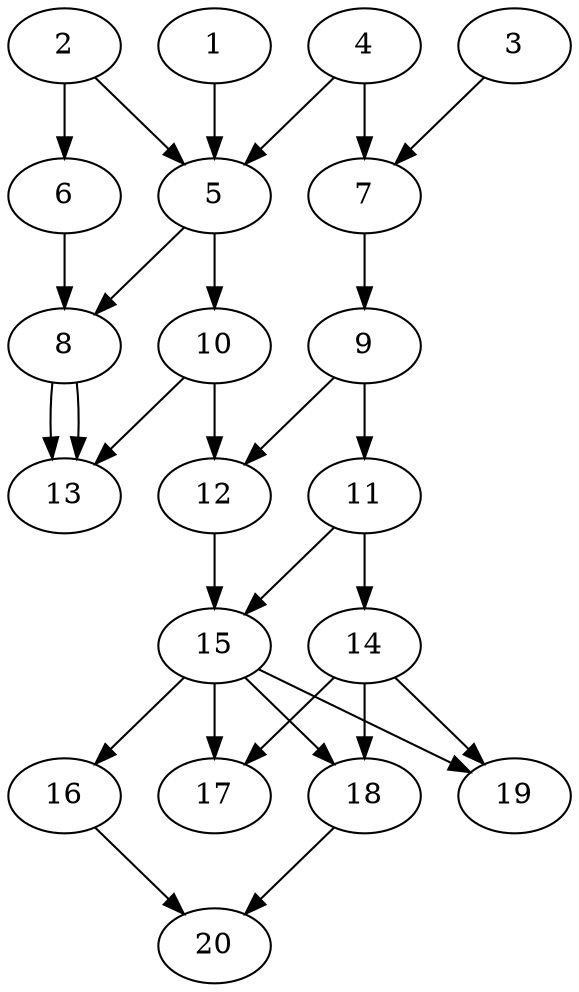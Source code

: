 // DAG automatically generated by daggen at Tue Jul 23 14:31:37 2019
// ./daggen --dot -n 20 --ccr 0.4 --fat 0.5 --regular 0.5 --density 0.8 --mindata 5242880 --maxdata 52428800 
digraph G {
  1 [size="71247360", alpha="0.07", expect_size="28498944"] 
  1 -> 5 [size ="28498944"]
  2 [size="88235520", alpha="0.17", expect_size="35294208"] 
  2 -> 5 [size ="35294208"]
  2 -> 6 [size ="35294208"]
  3 [size="76641280", alpha="0.02", expect_size="30656512"] 
  3 -> 7 [size ="30656512"]
  4 [size="76264960", alpha="0.14", expect_size="30505984"] 
  4 -> 5 [size ="30505984"]
  4 -> 7 [size ="30505984"]
  5 [size="80821760", alpha="0.04", expect_size="32328704"] 
  5 -> 8 [size ="32328704"]
  5 -> 10 [size ="32328704"]
  6 [size="18583040", alpha="0.13", expect_size="7433216"] 
  6 -> 8 [size ="7433216"]
  7 [size="18403840", alpha="0.12", expect_size="7361536"] 
  7 -> 9 [size ="7361536"]
  8 [size="120040960", alpha="0.17", expect_size="48016384"] 
  8 -> 13 [size ="48016384"]
  8 -> 13 [size ="48016384"]
  9 [size="67097600", alpha="0.06", expect_size="26839040"] 
  9 -> 11 [size ="26839040"]
  9 -> 12 [size ="26839040"]
  10 [size="117777920", alpha="0.00", expect_size="47111168"] 
  10 -> 12 [size ="47111168"]
  10 -> 13 [size ="47111168"]
  11 [size="123648000", alpha="0.10", expect_size="49459200"] 
  11 -> 14 [size ="49459200"]
  11 -> 15 [size ="49459200"]
  12 [size="48212480", alpha="0.14", expect_size="19284992"] 
  12 -> 15 [size ="19284992"]
  13 [size="28948480", alpha="0.08", expect_size="11579392"] 
  14 [size="43297280", alpha="0.13", expect_size="17318912"] 
  14 -> 17 [size ="17318912"]
  14 -> 18 [size ="17318912"]
  14 -> 19 [size ="17318912"]
  15 [size="122946560", alpha="0.15", expect_size="49178624"] 
  15 -> 16 [size ="49178624"]
  15 -> 17 [size ="49178624"]
  15 -> 18 [size ="49178624"]
  15 -> 19 [size ="49178624"]
  16 [size="31247360", alpha="0.19", expect_size="12498944"] 
  16 -> 20 [size ="12498944"]
  17 [size="105021440", alpha="0.03", expect_size="42008576"] 
  18 [size="55767040", alpha="0.15", expect_size="22306816"] 
  18 -> 20 [size ="22306816"]
  19 [size="37294080", alpha="0.12", expect_size="14917632"] 
  20 [size="71098880", alpha="0.09", expect_size="28439552"] 
}
